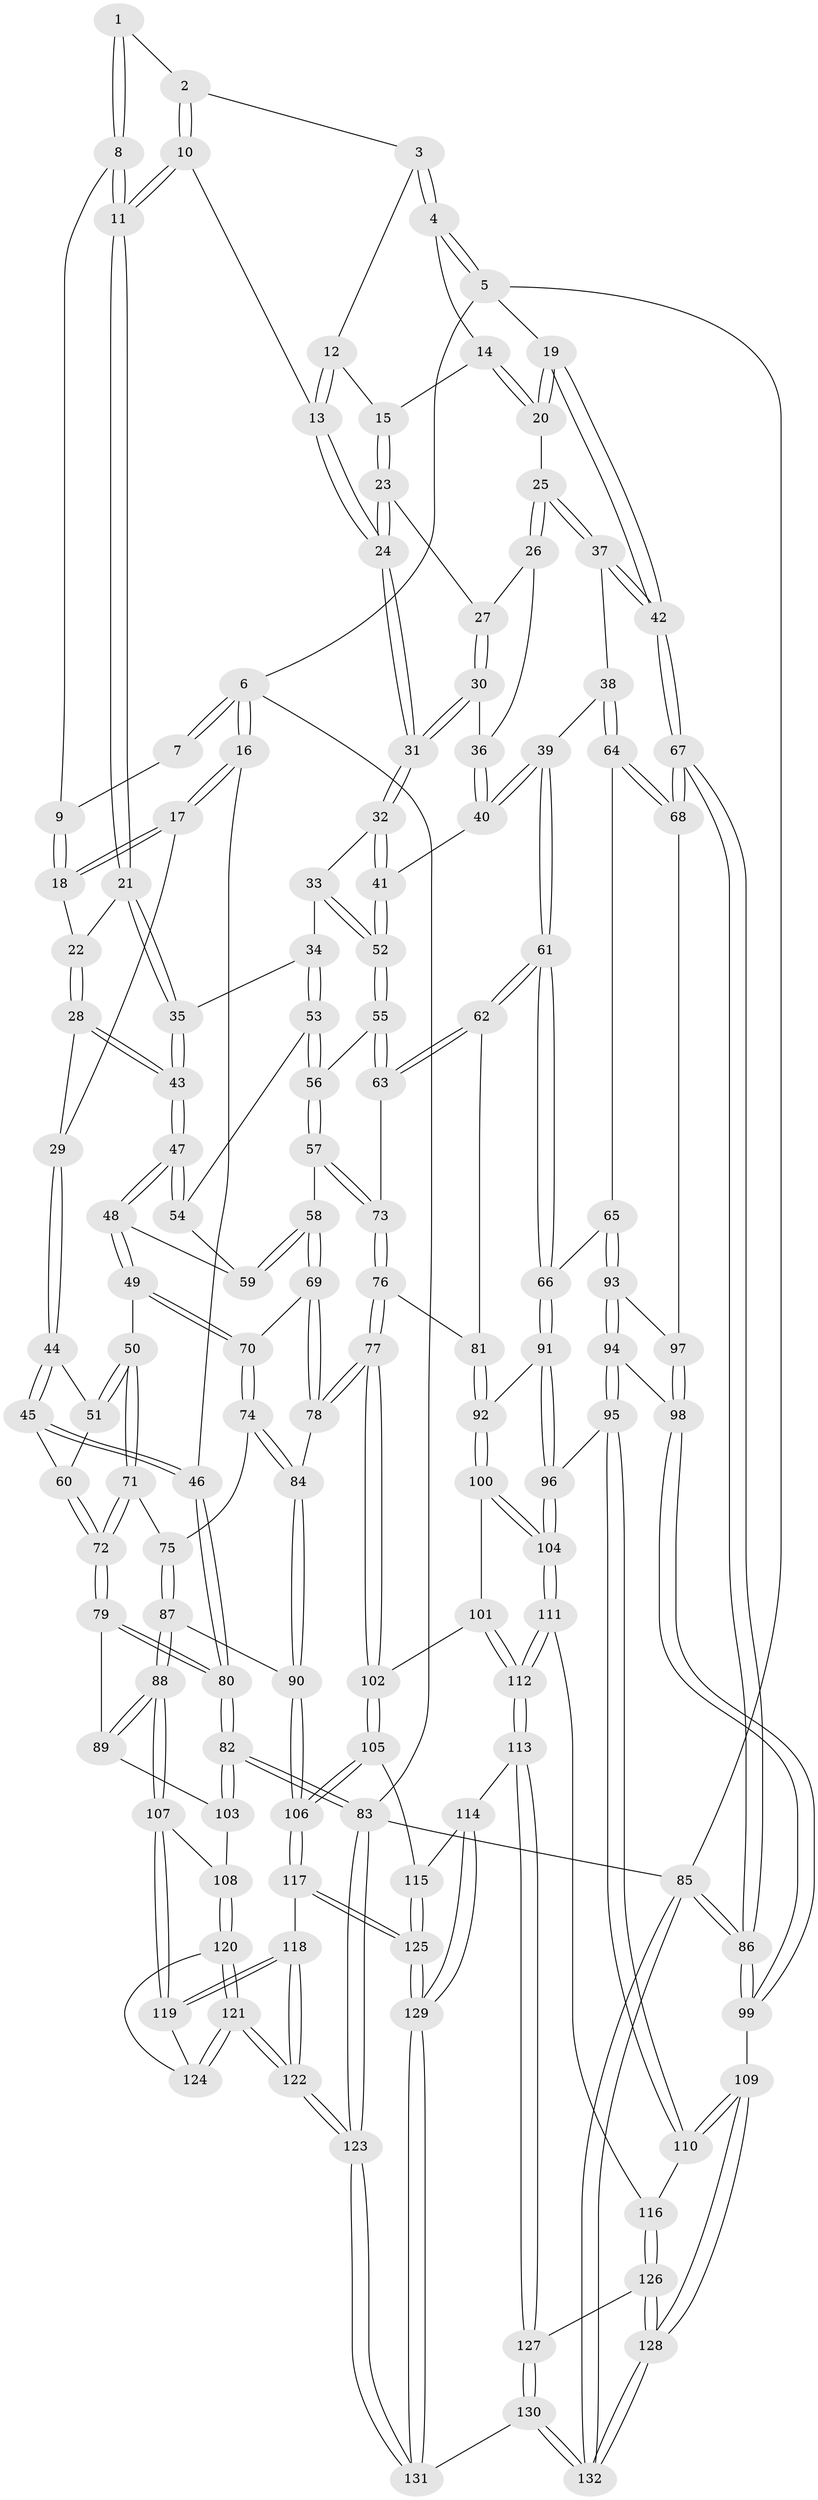 // coarse degree distribution, {3: 0.12121212121212122, 7: 0.030303030303030304, 5: 0.3333333333333333, 4: 0.4090909090909091, 6: 0.09090909090909091, 8: 0.015151515151515152}
// Generated by graph-tools (version 1.1) at 2025/21/03/04/25 18:21:19]
// undirected, 132 vertices, 327 edges
graph export_dot {
graph [start="1"]
  node [color=gray90,style=filled];
  1 [pos="+0.41516318290149334+0"];
  2 [pos="+0.5702758277198581+0"];
  3 [pos="+0.7607532513087413+0"];
  4 [pos="+0.832513430118834+0"];
  5 [pos="+1+0"];
  6 [pos="+0+0"];
  7 [pos="+0.3131993985049985+0"];
  8 [pos="+0.4220407399824232+0.09518902885466957"];
  9 [pos="+0.2850734641996311+0.03908041671009283"];
  10 [pos="+0.5267864228699937+0.13004643042398994"];
  11 [pos="+0.4751849612889102+0.15328375748819853"];
  12 [pos="+0.6826835702588195+0.009396309188329245"];
  13 [pos="+0.5844600095726581+0.14724481055354174"];
  14 [pos="+0.7625447431384499+0.10836111224869151"];
  15 [pos="+0.6997028396684539+0.13307747046287666"];
  16 [pos="+0+0.11139376074205079"];
  17 [pos="+0.10738230259643676+0.12727018433860082"];
  18 [pos="+0.23440393978632915+0.10726529365546734"];
  19 [pos="+1+0"];
  20 [pos="+0.848819642605479+0.18447252778555873"];
  21 [pos="+0.4287568694490225+0.22736408376885867"];
  22 [pos="+0.2513196903084727+0.12863884200964154"];
  23 [pos="+0.6723610225503867+0.15705747331203618"];
  24 [pos="+0.6177988769556373+0.16762218229802467"];
  25 [pos="+0.8311470569454293+0.24099083534415286"];
  26 [pos="+0.787637365029329+0.23963520315212175"];
  27 [pos="+0.7217697154219221+0.1977600322060299"];
  28 [pos="+0.2670188363988911+0.31290051049420237"];
  29 [pos="+0.2634971221587641+0.3137068490855562"];
  30 [pos="+0.682943502223304+0.2834727061047839"];
  31 [pos="+0.6367363317518207+0.2838758901663097"];
  32 [pos="+0.6189268181157708+0.31605058614318754"];
  33 [pos="+0.5961501990834667+0.3384565846106075"];
  34 [pos="+0.5262458767835267+0.3401684362046097"];
  35 [pos="+0.4246667483530536+0.25266379984636134"];
  36 [pos="+0.7044802251049188+0.2853247414199149"];
  37 [pos="+0.8788333545949506+0.35434800816262124"];
  38 [pos="+0.8535744499217622+0.3743722537896496"];
  39 [pos="+0.7666142397981723+0.3937114722818618"];
  40 [pos="+0.7665667371718773+0.39369609540512945"];
  41 [pos="+0.7611250607911885+0.39366979291755066"];
  42 [pos="+1+0.40217772004800273"];
  43 [pos="+0.3445225366098643+0.32323681373600727"];
  44 [pos="+0.22524002108613198+0.33529393673252467"];
  45 [pos="+0+0.2603600507810858"];
  46 [pos="+0+0.22919499623169517"];
  47 [pos="+0.35652037549344956+0.39409708904322877"];
  48 [pos="+0.3541203143225239+0.4157892587550786"];
  49 [pos="+0.3491670694216032+0.4439638702172663"];
  50 [pos="+0.2618579278723082+0.47701767810023216"];
  51 [pos="+0.20472298104802283+0.4166396348629349"];
  52 [pos="+0.6341811038889916+0.43031078006366524"];
  53 [pos="+0.5200718197759516+0.3598812835206895"];
  54 [pos="+0.45304050303407817+0.4129574881616246"];
  55 [pos="+0.6312512029896715+0.44353265894325866"];
  56 [pos="+0.521647415767827+0.46118184424314923"];
  57 [pos="+0.507862532741603+0.48335951080807305"];
  58 [pos="+0.4813962329415044+0.4840017358384224"];
  59 [pos="+0.46349786887240124+0.4491353188375948"];
  60 [pos="+0.14643698903661453+0.44949308847658564"];
  61 [pos="+0.7194245884662372+0.5426940430481421"];
  62 [pos="+0.6775980508499435+0.5346234071282175"];
  63 [pos="+0.6421794007708936+0.4878896775802951"];
  64 [pos="+0.8340514494623877+0.545115353024862"];
  65 [pos="+0.796410973132213+0.5769642749448604"];
  66 [pos="+0.75314558573063+0.5713398863427053"];
  67 [pos="+1+0.518233874786463"];
  68 [pos="+1+0.5551253789663531"];
  69 [pos="+0.39946235793795404+0.5223436278435293"];
  70 [pos="+0.3856363261826786+0.5091476742600456"];
  71 [pos="+0.23763030624969342+0.5428276659159206"];
  72 [pos="+0.13944513970910868+0.5591057004486136"];
  73 [pos="+0.5357345655642478+0.5270168382492842"];
  74 [pos="+0.2749908438529626+0.557516789884651"];
  75 [pos="+0.25123229614186166+0.5544939769036014"];
  76 [pos="+0.5441437477998369+0.629614451881247"];
  77 [pos="+0.5169585966824564+0.6851033957448855"];
  78 [pos="+0.4143452261127753+0.655473304552459"];
  79 [pos="+0.10326756067133423+0.5936807388628571"];
  80 [pos="+0+0.5092044882414729"];
  81 [pos="+0.6358740671636084+0.5721763275913032"];
  82 [pos="+0+0.7574865550855249"];
  83 [pos="+0+1"];
  84 [pos="+0.414016419699152+0.6555995293851777"];
  85 [pos="+1+1"];
  86 [pos="+1+0.8805354936989734"];
  87 [pos="+0.27856221565652284+0.7332723623299602"];
  88 [pos="+0.2754985125765186+0.7341552712813835"];
  89 [pos="+0.11519648785150932+0.628460266705932"];
  90 [pos="+0.29189351881821113+0.7332678333800027"];
  91 [pos="+0.6952961681480353+0.681570655829059"];
  92 [pos="+0.6880026955349845+0.6836270036910701"];
  93 [pos="+0.8267653292593382+0.6367011019855588"];
  94 [pos="+0.8361162081728931+0.7294469118012317"];
  95 [pos="+0.8190393551377979+0.7517398266186068"];
  96 [pos="+0.7941740829507703+0.7508584266375139"];
  97 [pos="+0.9679092050888258+0.6195343831180795"];
  98 [pos="+0.8959141927323667+0.7210425742723037"];
  99 [pos="+1+0.8688981996464514"];
  100 [pos="+0.6149097330744403+0.7163605846175348"];
  101 [pos="+0.5695083427482134+0.7167594304663912"];
  102 [pos="+0.531232103189565+0.7067719740099105"];
  103 [pos="+0.06978407306553001+0.741533683285853"];
  104 [pos="+0.7077761519089425+0.8043339878583334"];
  105 [pos="+0.5096315482832481+0.7880556941079013"];
  106 [pos="+0.3909018846772906+0.8800539611133839"];
  107 [pos="+0.23026617046911677+0.7867666008092686"];
  108 [pos="+0.09963014622898145+0.7919755963211607"];
  109 [pos="+0.8730639900038898+0.8901918176438225"];
  110 [pos="+0.8557117896105961+0.8772696375818838"];
  111 [pos="+0.7060360036749678+0.811164719624448"];
  112 [pos="+0.6605594790630266+0.8871685371337724"];
  113 [pos="+0.6586653160791096+0.8998642834081477"];
  114 [pos="+0.657044817328516+0.9007094329079951"];
  115 [pos="+0.5393563632131371+0.8531538033711996"];
  116 [pos="+0.803539804134797+0.8885812134230557"];
  117 [pos="+0.3858873555046505+0.9256622397785569"];
  118 [pos="+0.2703741187694192+0.930524002735659"];
  119 [pos="+0.2251829215495461+0.8310012382459825"];
  120 [pos="+0.08334921306912042+0.8387953310522018"];
  121 [pos="+0+1"];
  122 [pos="+0+1"];
  123 [pos="+0+1"];
  124 [pos="+0.1889511068097108+0.8641446459915808"];
  125 [pos="+0.47707329107069807+1"];
  126 [pos="+0.7205763205752426+0.925930045944366"];
  127 [pos="+0.7144926743054438+0.9252436148162355"];
  128 [pos="+0.8299729605501993+1"];
  129 [pos="+0.49146645141807144+1"];
  130 [pos="+0.635970563259138+1"];
  131 [pos="+0.49351733925618424+1"];
  132 [pos="+0.8406235898580097+1"];
  1 -- 2;
  1 -- 8;
  1 -- 8;
  2 -- 3;
  2 -- 10;
  2 -- 10;
  3 -- 4;
  3 -- 4;
  3 -- 12;
  4 -- 5;
  4 -- 5;
  4 -- 14;
  5 -- 6;
  5 -- 19;
  5 -- 85;
  6 -- 7;
  6 -- 7;
  6 -- 16;
  6 -- 16;
  6 -- 83;
  7 -- 9;
  8 -- 9;
  8 -- 11;
  8 -- 11;
  9 -- 18;
  9 -- 18;
  10 -- 11;
  10 -- 11;
  10 -- 13;
  11 -- 21;
  11 -- 21;
  12 -- 13;
  12 -- 13;
  12 -- 15;
  13 -- 24;
  13 -- 24;
  14 -- 15;
  14 -- 20;
  14 -- 20;
  15 -- 23;
  15 -- 23;
  16 -- 17;
  16 -- 17;
  16 -- 46;
  17 -- 18;
  17 -- 18;
  17 -- 29;
  18 -- 22;
  19 -- 20;
  19 -- 20;
  19 -- 42;
  19 -- 42;
  20 -- 25;
  21 -- 22;
  21 -- 35;
  21 -- 35;
  22 -- 28;
  22 -- 28;
  23 -- 24;
  23 -- 24;
  23 -- 27;
  24 -- 31;
  24 -- 31;
  25 -- 26;
  25 -- 26;
  25 -- 37;
  25 -- 37;
  26 -- 27;
  26 -- 36;
  27 -- 30;
  27 -- 30;
  28 -- 29;
  28 -- 43;
  28 -- 43;
  29 -- 44;
  29 -- 44;
  30 -- 31;
  30 -- 31;
  30 -- 36;
  31 -- 32;
  31 -- 32;
  32 -- 33;
  32 -- 41;
  32 -- 41;
  33 -- 34;
  33 -- 52;
  33 -- 52;
  34 -- 35;
  34 -- 53;
  34 -- 53;
  35 -- 43;
  35 -- 43;
  36 -- 40;
  36 -- 40;
  37 -- 38;
  37 -- 42;
  37 -- 42;
  38 -- 39;
  38 -- 64;
  38 -- 64;
  39 -- 40;
  39 -- 40;
  39 -- 61;
  39 -- 61;
  40 -- 41;
  41 -- 52;
  41 -- 52;
  42 -- 67;
  42 -- 67;
  43 -- 47;
  43 -- 47;
  44 -- 45;
  44 -- 45;
  44 -- 51;
  45 -- 46;
  45 -- 46;
  45 -- 60;
  46 -- 80;
  46 -- 80;
  47 -- 48;
  47 -- 48;
  47 -- 54;
  47 -- 54;
  48 -- 49;
  48 -- 49;
  48 -- 59;
  49 -- 50;
  49 -- 70;
  49 -- 70;
  50 -- 51;
  50 -- 51;
  50 -- 71;
  50 -- 71;
  51 -- 60;
  52 -- 55;
  52 -- 55;
  53 -- 54;
  53 -- 56;
  53 -- 56;
  54 -- 59;
  55 -- 56;
  55 -- 63;
  55 -- 63;
  56 -- 57;
  56 -- 57;
  57 -- 58;
  57 -- 73;
  57 -- 73;
  58 -- 59;
  58 -- 59;
  58 -- 69;
  58 -- 69;
  60 -- 72;
  60 -- 72;
  61 -- 62;
  61 -- 62;
  61 -- 66;
  61 -- 66;
  62 -- 63;
  62 -- 63;
  62 -- 81;
  63 -- 73;
  64 -- 65;
  64 -- 68;
  64 -- 68;
  65 -- 66;
  65 -- 93;
  65 -- 93;
  66 -- 91;
  66 -- 91;
  67 -- 68;
  67 -- 68;
  67 -- 86;
  67 -- 86;
  68 -- 97;
  69 -- 70;
  69 -- 78;
  69 -- 78;
  70 -- 74;
  70 -- 74;
  71 -- 72;
  71 -- 72;
  71 -- 75;
  72 -- 79;
  72 -- 79;
  73 -- 76;
  73 -- 76;
  74 -- 75;
  74 -- 84;
  74 -- 84;
  75 -- 87;
  75 -- 87;
  76 -- 77;
  76 -- 77;
  76 -- 81;
  77 -- 78;
  77 -- 78;
  77 -- 102;
  77 -- 102;
  78 -- 84;
  79 -- 80;
  79 -- 80;
  79 -- 89;
  80 -- 82;
  80 -- 82;
  81 -- 92;
  81 -- 92;
  82 -- 83;
  82 -- 83;
  82 -- 103;
  82 -- 103;
  83 -- 123;
  83 -- 123;
  83 -- 85;
  84 -- 90;
  84 -- 90;
  85 -- 86;
  85 -- 86;
  85 -- 132;
  85 -- 132;
  86 -- 99;
  86 -- 99;
  87 -- 88;
  87 -- 88;
  87 -- 90;
  88 -- 89;
  88 -- 89;
  88 -- 107;
  88 -- 107;
  89 -- 103;
  90 -- 106;
  90 -- 106;
  91 -- 92;
  91 -- 96;
  91 -- 96;
  92 -- 100;
  92 -- 100;
  93 -- 94;
  93 -- 94;
  93 -- 97;
  94 -- 95;
  94 -- 95;
  94 -- 98;
  95 -- 96;
  95 -- 110;
  95 -- 110;
  96 -- 104;
  96 -- 104;
  97 -- 98;
  97 -- 98;
  98 -- 99;
  98 -- 99;
  99 -- 109;
  100 -- 101;
  100 -- 104;
  100 -- 104;
  101 -- 102;
  101 -- 112;
  101 -- 112;
  102 -- 105;
  102 -- 105;
  103 -- 108;
  104 -- 111;
  104 -- 111;
  105 -- 106;
  105 -- 106;
  105 -- 115;
  106 -- 117;
  106 -- 117;
  107 -- 108;
  107 -- 119;
  107 -- 119;
  108 -- 120;
  108 -- 120;
  109 -- 110;
  109 -- 110;
  109 -- 128;
  109 -- 128;
  110 -- 116;
  111 -- 112;
  111 -- 112;
  111 -- 116;
  112 -- 113;
  112 -- 113;
  113 -- 114;
  113 -- 127;
  113 -- 127;
  114 -- 115;
  114 -- 129;
  114 -- 129;
  115 -- 125;
  115 -- 125;
  116 -- 126;
  116 -- 126;
  117 -- 118;
  117 -- 125;
  117 -- 125;
  118 -- 119;
  118 -- 119;
  118 -- 122;
  118 -- 122;
  119 -- 124;
  120 -- 121;
  120 -- 121;
  120 -- 124;
  121 -- 122;
  121 -- 122;
  121 -- 124;
  121 -- 124;
  122 -- 123;
  122 -- 123;
  123 -- 131;
  123 -- 131;
  125 -- 129;
  125 -- 129;
  126 -- 127;
  126 -- 128;
  126 -- 128;
  127 -- 130;
  127 -- 130;
  128 -- 132;
  128 -- 132;
  129 -- 131;
  129 -- 131;
  130 -- 131;
  130 -- 132;
  130 -- 132;
}
